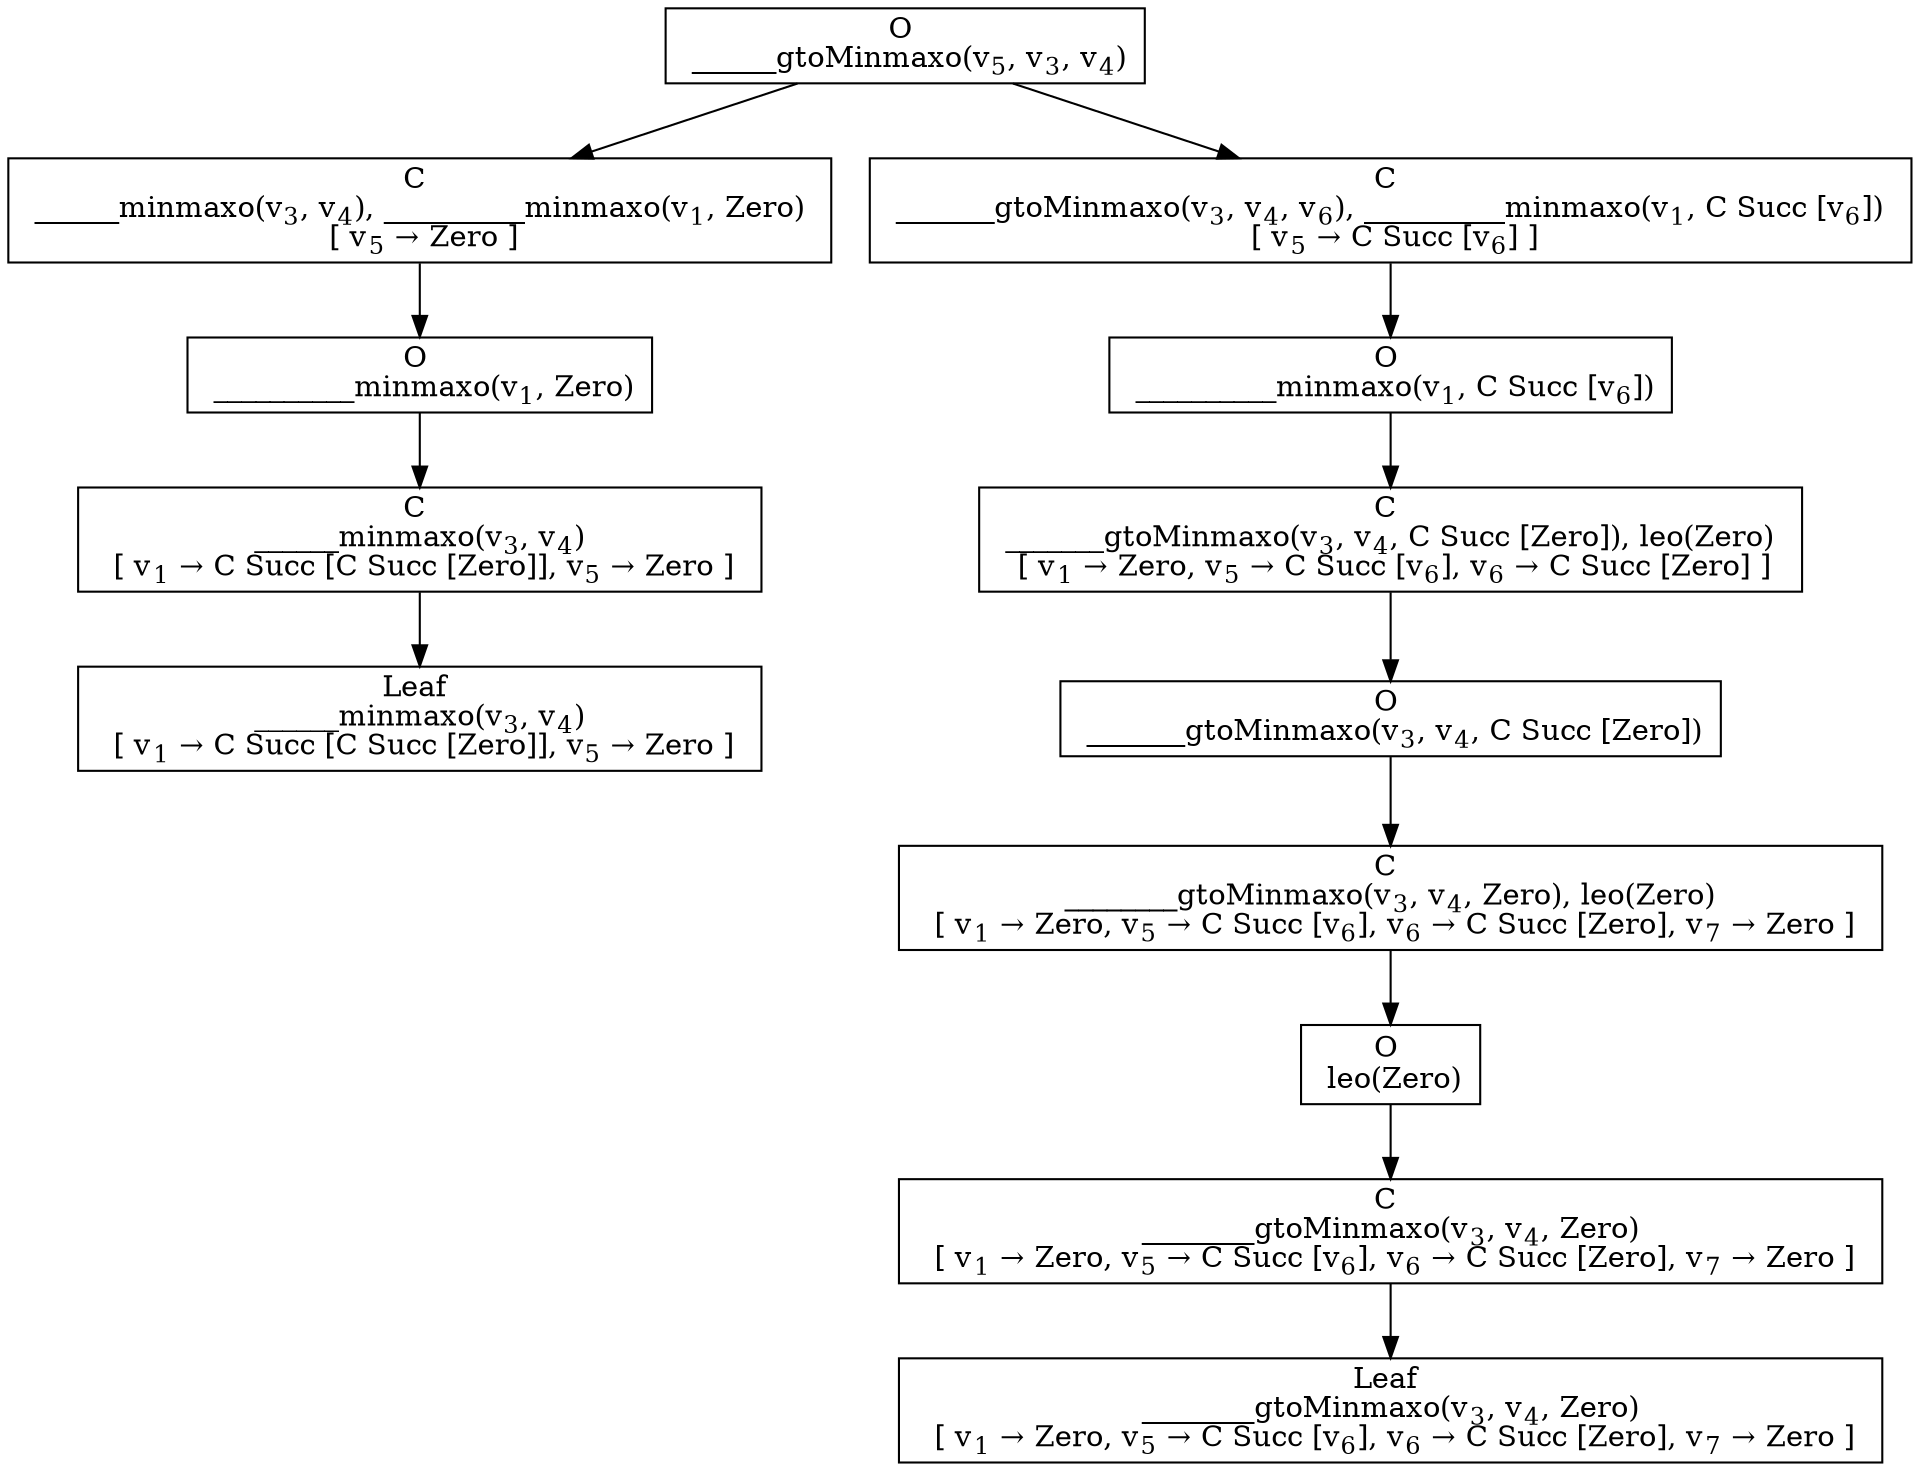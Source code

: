 digraph {
    graph [rankdir=TB
          ,bgcolor=transparent];
    node [shape=box
         ,fillcolor=white
         ,style=filled];
    0 [label=<O <BR/> ______gtoMinmaxo(v<SUB>5</SUB>, v<SUB>3</SUB>, v<SUB>4</SUB>)>];
    1 [label=<C <BR/> ______minmaxo(v<SUB>3</SUB>, v<SUB>4</SUB>), __________minmaxo(v<SUB>1</SUB>, Zero) <BR/>  [ v<SUB>5</SUB> &rarr; Zero ] >];
    2 [label=<C <BR/> _______gtoMinmaxo(v<SUB>3</SUB>, v<SUB>4</SUB>, v<SUB>6</SUB>), __________minmaxo(v<SUB>1</SUB>, C Succ [v<SUB>6</SUB>]) <BR/>  [ v<SUB>5</SUB> &rarr; C Succ [v<SUB>6</SUB>] ] >];
    3 [label=<O <BR/> __________minmaxo(v<SUB>1</SUB>, Zero)>];
    4 [label=<C <BR/> ______minmaxo(v<SUB>3</SUB>, v<SUB>4</SUB>) <BR/>  [ v<SUB>1</SUB> &rarr; C Succ [C Succ [Zero]], v<SUB>5</SUB> &rarr; Zero ] >];
    5 [label=<Leaf <BR/> ______minmaxo(v<SUB>3</SUB>, v<SUB>4</SUB>) <BR/>  [ v<SUB>1</SUB> &rarr; C Succ [C Succ [Zero]], v<SUB>5</SUB> &rarr; Zero ] >];
    6 [label=<O <BR/> __________minmaxo(v<SUB>1</SUB>, C Succ [v<SUB>6</SUB>])>];
    7 [label=<C <BR/> _______gtoMinmaxo(v<SUB>3</SUB>, v<SUB>4</SUB>, C Succ [Zero]), leo(Zero) <BR/>  [ v<SUB>1</SUB> &rarr; Zero, v<SUB>5</SUB> &rarr; C Succ [v<SUB>6</SUB>], v<SUB>6</SUB> &rarr; C Succ [Zero] ] >];
    8 [label=<O <BR/> _______gtoMinmaxo(v<SUB>3</SUB>, v<SUB>4</SUB>, C Succ [Zero])>];
    9 [label=<C <BR/> ________gtoMinmaxo(v<SUB>3</SUB>, v<SUB>4</SUB>, Zero), leo(Zero) <BR/>  [ v<SUB>1</SUB> &rarr; Zero, v<SUB>5</SUB> &rarr; C Succ [v<SUB>6</SUB>], v<SUB>6</SUB> &rarr; C Succ [Zero], v<SUB>7</SUB> &rarr; Zero ] >];
    10 [label=<O <BR/> leo(Zero)>];
    11 [label=<C <BR/> ________gtoMinmaxo(v<SUB>3</SUB>, v<SUB>4</SUB>, Zero) <BR/>  [ v<SUB>1</SUB> &rarr; Zero, v<SUB>5</SUB> &rarr; C Succ [v<SUB>6</SUB>], v<SUB>6</SUB> &rarr; C Succ [Zero], v<SUB>7</SUB> &rarr; Zero ] >];
    12 [label=<Leaf <BR/> ________gtoMinmaxo(v<SUB>3</SUB>, v<SUB>4</SUB>, Zero) <BR/>  [ v<SUB>1</SUB> &rarr; Zero, v<SUB>5</SUB> &rarr; C Succ [v<SUB>6</SUB>], v<SUB>6</SUB> &rarr; C Succ [Zero], v<SUB>7</SUB> &rarr; Zero ] >];
    0 -> 1 [label=""];
    0 -> 2 [label=""];
    1 -> 3 [label=""];
    2 -> 6 [label=""];
    3 -> 4 [label=""];
    4 -> 5 [label=""];
    6 -> 7 [label=""];
    7 -> 8 [label=""];
    8 -> 9 [label=""];
    9 -> 10 [label=""];
    10 -> 11 [label=""];
    11 -> 12 [label=""];
}